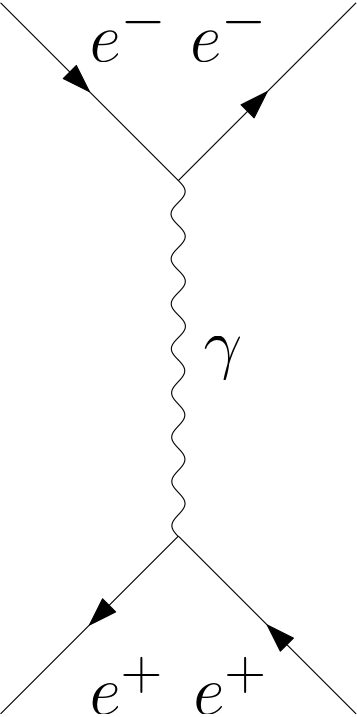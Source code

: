 <?xml version="1.0"?>
<!DOCTYPE ipe SYSTEM "ipe.dtd">
<ipe version="70107" creator="Ipe 7.2.2">
<info created="D:20160508124634" modified="D:20160527184852"/>
<ipestyle name="basic">
<symbol name="arrow/arc(spx)">
<path stroke="sym-stroke" fill="sym-stroke" pen="sym-pen">
0 0 m
-1 0.333 l
-1 -0.333 l
h
</path>
</symbol>
<symbol name="arrow/farc(spx)">
<path stroke="sym-stroke" fill="white" pen="sym-pen">
0 0 m
-1 0.333 l
-1 -0.333 l
h
</path>
</symbol>
<symbol name="arrow/ptarc(spx)">
<path stroke="sym-stroke" fill="sym-stroke" pen="sym-pen">
0 0 m
-1 0.333 l
-0.8 0 l
-1 -0.333 l
h
</path>
</symbol>
<symbol name="arrow/fptarc(spx)">
<path stroke="sym-stroke" fill="white" pen="sym-pen">
0 0 m
-1 0.333 l
-0.8 0 l
-1 -0.333 l
h
</path>
</symbol>
<symbol name="mark/circle(sx)" transformations="translations">
<path fill="sym-stroke">
0.6 0 0 0.6 0 0 e
0.4 0 0 0.4 0 0 e
</path>
</symbol>
<symbol name="mark/disk(sx)" transformations="translations">
<path fill="sym-stroke">
0.6 0 0 0.6 0 0 e
</path>
</symbol>
<symbol name="mark/fdisk(sfx)" transformations="translations">
<group>
<path fill="sym-fill">
0.5 0 0 0.5 0 0 e
</path>
<path fill="sym-stroke" fillrule="eofill">
0.6 0 0 0.6 0 0 e
0.4 0 0 0.4 0 0 e
</path>
</group>
</symbol>
<symbol name="mark/box(sx)" transformations="translations">
<path fill="sym-stroke" fillrule="eofill">
-0.6 -0.6 m
0.6 -0.6 l
0.6 0.6 l
-0.6 0.6 l
h
-0.4 -0.4 m
0.4 -0.4 l
0.4 0.4 l
-0.4 0.4 l
h
</path>
</symbol>
<symbol name="mark/square(sx)" transformations="translations">
<path fill="sym-stroke">
-0.6 -0.6 m
0.6 -0.6 l
0.6 0.6 l
-0.6 0.6 l
h
</path>
</symbol>
<symbol name="mark/fsquare(sfx)" transformations="translations">
<group>
<path fill="sym-fill">
-0.5 -0.5 m
0.5 -0.5 l
0.5 0.5 l
-0.5 0.5 l
h
</path>
<path fill="sym-stroke" fillrule="eofill">
-0.6 -0.6 m
0.6 -0.6 l
0.6 0.6 l
-0.6 0.6 l
h
-0.4 -0.4 m
0.4 -0.4 l
0.4 0.4 l
-0.4 0.4 l
h
</path>
</group>
</symbol>
<symbol name="mark/cross(sx)" transformations="translations">
<group>
<path fill="sym-stroke">
-0.43 -0.57 m
0.57 0.43 l
0.43 0.57 l
-0.57 -0.43 l
h
</path>
<path fill="sym-stroke">
-0.43 0.57 m
0.57 -0.43 l
0.43 -0.57 l
-0.57 0.43 l
h
</path>
</group>
</symbol>
<symbol name="arrow/fnormal(spx)">
<path stroke="sym-stroke" fill="white" pen="sym-pen">
0 0 m
-1 0.333 l
-1 -0.333 l
h
</path>
</symbol>
<symbol name="arrow/pointed(spx)">
<path stroke="sym-stroke" fill="sym-stroke" pen="sym-pen">
0 0 m
-1 0.333 l
-0.8 0 l
-1 -0.333 l
h
</path>
</symbol>
<symbol name="arrow/fpointed(spx)">
<path stroke="sym-stroke" fill="white" pen="sym-pen">
0 0 m
-1 0.333 l
-0.8 0 l
-1 -0.333 l
h
</path>
</symbol>
<symbol name="arrow/linear(spx)">
<path stroke="sym-stroke" pen="sym-pen">
-1 0.333 m
0 0 l
-1 -0.333 l
</path>
</symbol>
<symbol name="arrow/fdouble(spx)">
<path stroke="sym-stroke" fill="white" pen="sym-pen">
0 0 m
-1 0.333 l
-1 -0.333 l
h
-1 0 m
-2 0.333 l
-2 -0.333 l
h
</path>
</symbol>
<symbol name="arrow/double(spx)">
<path stroke="sym-stroke" fill="sym-stroke" pen="sym-pen">
0 0 m
-1 0.333 l
-1 -0.333 l
h
-1 0 m
-2 0.333 l
-2 -0.333 l
h
</path>
</symbol>
<pen name="heavier" value="0.8"/>
<pen name="fat" value="1.2"/>
<pen name="ultrafat" value="2"/>
<symbolsize name="large" value="5"/>
<symbolsize name="small" value="2"/>
<symbolsize name="tiny" value="1.1"/>
<arrowsize name="large" value="10"/>
<arrowsize name="small" value="5"/>
<arrowsize name="tiny" value="3"/>
<color name="red" value="1 0 0"/>
<color name="green" value="0 1 0"/>
<color name="blue" value="0 0 1"/>
<color name="yellow" value="1 1 0"/>
<color name="orange" value="1 0.647 0"/>
<color name="gold" value="1 0.843 0"/>
<color name="purple" value="0.627 0.125 0.941"/>
<color name="gray" value="0.745"/>
<color name="brown" value="0.647 0.165 0.165"/>
<color name="navy" value="0 0 0.502"/>
<color name="pink" value="1 0.753 0.796"/>
<color name="seagreen" value="0.18 0.545 0.341"/>
<color name="turquoise" value="0.251 0.878 0.816"/>
<color name="violet" value="0.933 0.51 0.933"/>
<color name="darkblue" value="0 0 0.545"/>
<color name="darkcyan" value="0 0.545 0.545"/>
<color name="darkgray" value="0.663"/>
<color name="darkgreen" value="0 0.392 0"/>
<color name="darkmagenta" value="0.545 0 0.545"/>
<color name="darkorange" value="1 0.549 0"/>
<color name="darkred" value="0.545 0 0"/>
<color name="lightblue" value="0.678 0.847 0.902"/>
<color name="lightcyan" value="0.878 1 1"/>
<color name="lightgray" value="0.827"/>
<color name="lightgreen" value="0.565 0.933 0.565"/>
<color name="lightyellow" value="1 1 0.878"/>
<dashstyle name="dashed" value="[4] 0"/>
<dashstyle name="dotted" value="[1 3] 0"/>
<dashstyle name="dash dotted" value="[4 2 1 2] 0"/>
<dashstyle name="dash dot dotted" value="[4 2 1 2 1 2] 0"/>
<textsize name="large" value="\large"/>
<textsize name="Large" value="\Large"/>
<textsize name="LARGE" value="\LARGE"/>
<textsize name="huge" value="\huge"/>
<textsize name="Huge" value="\Huge"/>
<textsize name="small" value="\small"/>
<textsize name="footnote" value="\footnotesize"/>
<textsize name="tiny" value="\tiny"/>
<textstyle name="center" begin="\begin{center}" end="\end{center}"/>
<textstyle name="itemize" begin="\begin{itemize}" end="\end{itemize}"/>
<textstyle name="item" begin="\begin{itemize}\item{}" end="\end{itemize}"/>
<gridsize name="4 pts" value="4"/>
<gridsize name="8 pts (~3 mm)" value="8"/>
<gridsize name="16 pts (~6 mm)" value="16"/>
<gridsize name="32 pts (~12 mm)" value="32"/>
<gridsize name="10 pts (~3.5 mm)" value="10"/>
<gridsize name="20 pts (~7 mm)" value="20"/>
<gridsize name="14 pts (~5 mm)" value="14"/>
<gridsize name="28 pts (~10 mm)" value="28"/>
<gridsize name="56 pts (~20 mm)" value="56"/>
<anglesize name="90 deg" value="90"/>
<anglesize name="60 deg" value="60"/>
<anglesize name="45 deg" value="45"/>
<anglesize name="30 deg" value="30"/>
<anglesize name="22.5 deg" value="22.5"/>
<opacity name="10%" value="0.1"/>
<opacity name="30%" value="0.3"/>
<opacity name="50%" value="0.5"/>
<opacity name="75%" value="0.75"/>
<tiling name="falling" angle="-60" step="4" width="1"/>
<tiling name="rising" angle="30" step="4" width="1"/>
</ipestyle>
<page>
<layer name="storage"/>
<layer name="ee_s"/>
<layer name="mm"/>
<layer name="tt"/>
<layer name="qq"/>
<layer name="nn"/>
<layer name="ee_t"/>
<layer name="ll"/>
<layer name="higher_order"/>
<layer name="alpha"/>
<layer name="beta"/>
<view layers="beta" active="beta"/>
<path layer="storage" matrix="8.92214 0 0 8.92214 352 805.533" stroke="black">
0 0 m
0.084622 0.085855
0.169244 0.169571
0.253866 0.251148 c
0.338488 0.332725
0.42311 0.412163
0.507732 0.486197 c
0.592354 0.560231
0.676976 0.62886
0.761598 0.690079 c
0.84622 0.751298
0.930842 0.805105
1.01546 0.849725 c
1.10009 0.894346
1.18471 0.929779
1.26933 0.954902 c
1.35395 0.980026
1.43857 0.99484
1.5232 0.998867 c
1.60782 1.00289
1.69244 0.996133
1.77706 0.978802 c
1.86168 0.961472
1.94631 0.933571
2.03093 0.895994 c
2.11555 0.858417
2.20017 0.811164
2.28479 0.75575 c
2.36942 0.700335
2.45404 0.636759
2.53866 0.56706 c
2.62328 0.49736
2.7079 0.421537
2.79253 0.34202 c
2.87715 0.262503
2.96177 0.179293
3.04639 0.095056 c
3.13101 0.0108192
3.21564 -0.0744443
3.30026 -0.158001 c
3.38488 -0.241559
3.4695 -0.323409
3.55413 -0.400931 c
3.63875 -0.478452
3.72337 -0.551643
3.80799 -0.618159 c
3.89261 -0.684675
3.97724 -0.744515
4.06186 -0.795762 c
4.14648 -0.847009
4.2311 -0.889662
4.31572 -0.922354 c
4.40035 -0.955047
4.48497 -0.977779
4.56959 -0.989821 c
4.65421 -1.00186
4.73883 -1.00322
4.82346 -0.993838 c
4.90808 -0.984459
4.9927 -0.964348
5.07732 -0.934148 c
5.16194 -0.903948
5.24657 -0.86366
5.33119 -0.814576 c
5.41581 -0.765492
5.50043 -0.70761
5.58505 -0.642788 c
5.66968 -0.577965
5.7543 -0.506201
5.83892 -0.429795 c
5.92354 -0.353389
6.00816 -0.272342
6.09279 -0.189251 c
6.17741 -0.10616
6.26203 -0.0210258
6.34665 0.0634239 c
6.43127 0.147874
6.5159 0.231638
6.60052 0.312033 c
6.68514 0.392429
6.76976 0.469454
6.85438 0.540641 c
6.93901 0.611828
7.02363 0.677176
7.10825 0.734592 c
7.19287 0.792007
7.27749 0.84149
7.36212 0.881453 c
7.44674 0.921417
7.53136 0.951862
7.61598 0.971812 c
7.7006 0.991762
7.78523 1.00122
7.86985 0.999874 c
7.95447 0.998532
8.03909 0.986391
8.12371 0.963842 c
8.20834 0.941293
8.29296 0.908335
8.37758 0.866025 c
8.4622 0.823715
8.54682 0.772053
8.63145 0.712694 c
8.71607 0.653335
8.80069 0.58628
8.88531 0.513677 c
8.96993 0.441075
9.05456 0.362925
9.13918 0.281733 c
9.2238 0.20054
9.30842 0.116305
9.39304 0.0317279 c
9.47767 -0.0528495
9.56229 -0.13777
9.64691 -0.220311 c
9.73153 -0.302851
9.81615 -0.383013
9.90078 -0.458227 c
9.9854 -0.53344
10.07 -0.603705
10.1546 -0.666769 c
10.2393 -0.729833
10.3239 -0.785697
10.4085 -0.83257 c
10.4931 -0.879443
10.5778 -0.917324
10.6624 -0.945001 c
10.747 -0.972677
10.8316 -0.990149
10.9162 -0.996855 c
11.0009 -1.00356
11.0855 -0.999502
11.1701 -0.984808 c
11.2547 -0.970114
11.3394 -0.944784
11.424 -0.909632 c
11.5086 -0.87448
11.5932 -0.829504
11.6778 -0.776146 c
11.7625 -0.722789
11.8471 -0.66105
11.9317 -0.592908 c
12.0163 -0.524766
12.1009 -0.450221
12.1856 -0.371662 c
12.2702 -0.293104
12.3548 -0.210532
12.4394 -0.126592 c
12.5241 -0.0426532
12.6087 0.0426532
12.6933 0.126592 c
12.7779 0.210532
12.8625 0.293104
12.9472 0.371662 c
13.0318 0.450221
13.1164 0.524766
13.201 0.592908 c
13.2857 0.66105
13.3703 0.722789
13.4549 0.776146 c
13.5395 0.829504
13.6241 0.87448
13.7088 0.909632 c
13.7934 0.944784
13.878 0.970114
13.9626 0.984808 c
14.0473 0.999502
14.1319 1.00356
14.2165 0.996855 c
14.3011 0.990149
14.3857 0.972677
14.4704 0.945001 c
14.555 0.917324
14.6396 0.879443
14.7242 0.83257 c
14.8089 0.785697
14.8935 0.729833
14.9781 0.666769 c
15.0627 0.603705
15.1473 0.53344
15.232 0.458227 c
15.3166 0.383013
15.4012 0.302851
15.4858 0.220311 c
15.5705 0.13777
15.6551 0.0528495
15.7397 -0.0317279 c
15.8243 -0.116305
15.9089 -0.20054
15.9936 -0.281733 c
16.0782 -0.362925
16.1628 -0.441075
16.2474 -0.513677 c
16.3321 -0.58628
16.4167 -0.653335
16.5013 -0.712694 c
16.5859 -0.772053
16.6705 -0.823715
16.7552 -0.866025 c
16.8398 -0.908335
16.9244 -0.941293
17.009 -0.963842 c
17.0936 -0.986391
17.1783 -0.998532
17.2629 -0.999874 c
17.3475 -1.00122
17.4321 -0.991762
17.5168 -0.971812 c
17.6014 -0.951862
17.686 -0.921417
17.7706 -0.881453 c
17.8552 -0.84149
17.9399 -0.792007
18.0245 -0.734592 c
18.1091 -0.677176
18.1937 -0.611828
18.2784 -0.540641 c
18.363 -0.469454
18.4476 -0.392429
18.5322 -0.312033 c
18.6168 -0.231638
18.7015 -0.147874
18.7861 -0.0634239 c
18.8707 0.0210258
18.9553 0.10616
19.04 0.189251 c
19.1246 0.272342
19.2092 0.353389
19.2938 0.429795 c
19.3784 0.506201
19.4631 0.577965
19.5477 0.642788 c
19.6323 0.70761
19.7169 0.765492
19.8016 0.814576 c
19.8862 0.86366
19.9708 0.903948
20.0554 0.934148 c
20.14 0.964348
20.2247 0.984459
20.3093 0.993838 c
20.3939 1.00322
20.4785 1.00186
20.5632 0.989821 c
20.6478 0.977779
20.7324 0.955047
20.817 0.922354 c
20.9016 0.889662
20.9863 0.847009
21.0709 0.795762 c
21.1555 0.744515
21.2401 0.684675
21.3248 0.618159 c
21.4094 0.551643
21.494 0.478452
21.5786 0.400931 c
21.6632 0.323409
21.7479 0.241559
21.8325 0.158001 c
21.9171 0.0744443
22.0017 -0.0108192
22.0863 -0.095056 c
22.171 -0.179293
22.2556 -0.262503
22.3402 -0.34202 c
22.4248 -0.421537
22.5095 -0.49736
22.5941 -0.56706 c
22.6787 -0.636759
22.7633 -0.700335
22.8479 -0.75575 c
22.9326 -0.811164
23.0172 -0.858417
23.1018 -0.895994 c
23.1864 -0.933571
23.2711 -0.961472
23.3557 -0.978802 c
23.4403 -0.996133
23.5249 -1.00289
23.6095 -0.998867 c
23.6942 -0.99484
23.7788 -0.980026
23.8634 -0.954902 c
23.948 -0.929779
24.0327 -0.894346
24.1173 -0.849725 c
24.2019 -0.805105
24.2865 -0.751298
24.3711 -0.690079 c
24.4558 -0.62886
24.5404 -0.560231
24.625 -0.486197 c
24.7096 -0.412163
24.7943 -0.332725
24.8789 -0.251148 c
24.9635 -0.169571
25.0481 -0.085855
25.1327 0 c
</path>
<path layer="ee_s" matrix="1 0 0 1 0 -32" stroke="black">
64 800 m
96 768 l
</path>
<path matrix="1 0 0 1 0 -32" stroke="black" rarrow="normal/large">
96 768 m
128 736 l
</path>
<path matrix="1 0 0 1 0 -32" stroke="black">
96 704 m
128 736 l
</path>
<path matrix="1 0 0 1 0 -32" stroke="black" arrow="normal/large">
64 672 m
96 704 l
</path>
<text matrix="1 0 0 1 -32 -48" transformations="translations" pos="96 784" stroke="black" type="label" width="26.621" height="20.637" depth="0" valign="top" size="Huge">$e^+$</text>
<text matrix="1 0 0 1 0 -48" transformations="translations" pos="64 720" stroke="black" type="label" width="27.818" height="21.048" depth="0" valign="baseline" size="Huge">$e^-$</text>
<path matrix="1 0 0 1 0 -32" stroke="black" dash="dashed">
128 736 m
256 736 l
</path>
<path layer="mm" matrix="1 0 0 1 0 -32" stroke="black">
64 800 m
96 768 l
</path>
<path matrix="1 0 0 1 0 -32" stroke="black" rarrow="normal/large">
96 768 m
128 736 l
</path>
<path matrix="1 0 0 1 0 -32" stroke="black">
96 704 m
128 736 l
</path>
<path matrix="1 0 0 1 0 -32" stroke="black" arrow="normal/large">
64 672 m
96 704 l
</path>
<text matrix="1 0 0 1 -32 -48" transformations="translations" pos="96 784" stroke="black" type="label" width="26.621" height="20.637" depth="0" valign="top" size="Huge">$e^+$</text>
<text matrix="1 0 0 1 0 -48" transformations="translations" pos="64 720" stroke="black" type="label" width="27.818" height="21.048" depth="0" valign="baseline" size="Huge">$e^-$</text>
<path matrix="1 0 0 1 0 -32" stroke="black" dash="dashed">
128 736 m
256 736 l
</path>
<path layer="tt" stroke="black">
64 800 m
96 768 l
</path>
<path stroke="black" rarrow="normal/large">
96 768 m
128 736 l
</path>
<path stroke="black">
96 704 m
128 736 l
</path>
<path stroke="black" arrow="normal/large">
64 672 m
96 704 l
</path>
<text matrix="1 0 0 1 -32 -16" transformations="translations" pos="96 784" stroke="black" type="label" width="26.621" height="20.637" depth="0" valign="top" size="Huge">$e^+$</text>
<text matrix="1 0 0 1 0 -16" transformations="translations" pos="64 720" stroke="black" type="label" width="27.818" height="21.048" depth="0" valign="baseline" size="Huge">$e^-$</text>
<path stroke="black" dash="dashed">
128 736 m
256 736 l
</path>
<path layer="qq" stroke="black">
64 800 m
96 768 l
</path>
<path stroke="black" rarrow="normal/large">
96 768 m
128 736 l
</path>
<path stroke="black">
96 704 m
128 736 l
</path>
<path stroke="black" arrow="normal/large">
64 672 m
96 704 l
</path>
<text matrix="1 0 0 1 -32 -16" transformations="translations" pos="96 784" stroke="black" type="label" width="26.621" height="20.637" depth="0" valign="top" size="Huge">$e^+$</text>
<text matrix="1 0 0 1 0 -16" transformations="translations" pos="64 720" stroke="black" type="label" width="27.818" height="21.048" depth="0" valign="baseline" size="Huge">$e^-$</text>
<path stroke="black" dash="dashed">
128 736 m
256 736 l
</path>
<path layer="ee_s" matrix="1 0 0 1 0 -32" stroke="black">
256 736 m
288 768 l
</path>
<path matrix="1 0 0 1 0 -32" stroke="black" rarrow="normal/large">
288 768 m
320 800 l
</path>
<path matrix="1 0 0 1 0 -32" stroke="black" arrow="normal/large">
256 736 m
288 704 l
</path>
<path matrix="1 0 0 1 0 -32" stroke="black">
288 704 m
320 672 l
</path>
<text layer="ee_t" matrix="1 0 0 1 320 -208" transformations="translations" pos="96 784" stroke="black" type="label" width="26.621" height="20.637" depth="0" valign="bottom" size="Huge">$e^+$</text>
<text matrix="1 0 0 1 352 112" transformations="translations" pos="64 720" stroke="black" type="label" width="27.818" height="21.048" depth="0" valign="top" size="Huge">$e^-$</text>
<text layer="ee_s" matrix="1 0 0 1 16 -32" transformations="translations" pos="176 752" stroke="black" type="label" width="28.367" height="22.314" depth="0" halign="center" valign="center" size="Huge">$Z^0$</text>
<text layer="mm" matrix="1 0 0 1 16 -32" transformations="translations" pos="176 752" stroke="black" type="label" width="28.367" height="22.314" depth="0" halign="center" valign="center" size="Huge">$Z^0$</text>
<text layer="tt" matrix="1 0 0 1 16 0" transformations="translations" pos="176 752" stroke="black" type="label" width="28.367" height="22.314" depth="0" halign="center" valign="center" size="Huge">$Z^0$</text>
<text layer="qq" matrix="1 0 0 1 16 0" transformations="translations" pos="176 752" stroke="black" type="label" width="28.367" height="22.314" depth="0" halign="center" valign="center" size="Huge">$Z^0$</text>
<path layer="mm" matrix="1 0 0 1 0 -32" stroke="black">
256 736 m
288 768 l
</path>
<path matrix="1 0 0 1 0 -32" stroke="black" rarrow="normal/large">
288 768 m
320 800 l
</path>
<path matrix="1 0 0 1 0 -32" stroke="black" arrow="normal/large">
256 736 m
288 704 l
</path>
<path matrix="1 0 0 1 0 -32" stroke="black">
288 704 m
320 672 l
</path>
<text matrix="1 0 0 1 224 -48" transformations="translations" pos="96 784" stroke="black" type="label" width="29.974" height="20.637" depth="4.82" halign="right" valign="top" size="Huge">$\mu^+$</text>
<text matrix="1 0 0 1 256 -48" transformations="translations" pos="64 720" stroke="black" type="label" width="31.171" height="21.048" depth="4.82" halign="right" valign="baseline" size="Huge">$\mu^-$</text>
<path layer="tt" stroke="black">
256 736 m
288 768 l
</path>
<path stroke="black" rarrow="normal/large">
288 768 m
320 800 l
</path>
<path stroke="black" arrow="normal/large">
256 736 m
288 704 l
</path>
<path stroke="black">
288 704 m
320 672 l
</path>
<text matrix="1 0 0 1 224 -16" transformations="translations" pos="96 784" stroke="black" type="label" width="28.68" height="20.637" depth="0" halign="right" valign="top" size="Huge">$\tau^+$</text>
<text matrix="1 0 0 1 256 -16" transformations="translations" pos="64 720" stroke="black" type="label" width="29.878" height="21.048" depth="0" halign="right" valign="baseline" size="Huge">$\tau^-$</text>
<path layer="qq" stroke="black">
256 736 m
288 768 l
</path>
<path stroke="black" rarrow="normal/large">
288 768 m
320 800 l
</path>
<path stroke="black" arrow="normal/large">
256 736 m
288 704 l
</path>
<path stroke="black">
288 704 m
320 672 l
</path>
<text matrix="1 0 0 1 224 -16" transformations="translations" pos="96 784" stroke="black" type="label" width="12.015" height="13.871" depth="4.82" halign="right" valign="top" size="Huge">$\mathrm{\bar{q}}$</text>
<text matrix="1 0 0 1 256 -16" transformations="translations" pos="64 720" stroke="black" type="label" width="12.015" height="10.672" depth="4.82" halign="right" valign="baseline" size="Huge">$\mathrm{q}$</text>
<path layer="nn" stroke="black">
64 800 m
96 768 l
</path>
<path stroke="black" rarrow="normal/large">
96 768 m
128 736 l
</path>
<path stroke="black">
96 704 m
128 736 l
</path>
<path stroke="black" arrow="normal/large">
64 672 m
96 704 l
</path>
<text matrix="1 0 0 1 -32 -16" transformations="translations" pos="96 784" stroke="black" type="label" width="26.621" height="20.637" depth="0" valign="top" size="Huge">$e^+$</text>
<text matrix="1 0 0 1 0 -16" transformations="translations" pos="64 720" stroke="black" type="label" width="27.818" height="21.048" depth="0" valign="baseline" size="Huge">$e^-$</text>
<path stroke="black" dash="dashed">
128 736 m
256 736 l
</path>
<text matrix="1 0 0 1 16 0" transformations="translations" pos="176 752" stroke="black" type="label" width="28.367" height="22.314" depth="0" halign="center" valign="center" size="Huge">$Z^0$</text>
<path stroke="black">
256 736 m
288 768 l
</path>
<path stroke="black" rarrow="normal/large">
288 768 m
320 800 l
</path>
<path stroke="black" arrow="normal/large">
256 736 m
288 704 l
</path>
<path stroke="black">
288 704 m
320 672 l
</path>
<text matrix="1 0 0 1 224 -16" transformations="translations" pos="96 784" stroke="black" type="label" width="13.555" height="13.871" depth="0" halign="right" valign="top" size="Huge">$\bar{\nu}$</text>
<text matrix="1 0 0 1 256 -16" transformations="translations" pos="64 720" stroke="black" type="label" width="13.555" height="10.672" depth="0" halign="right" valign="baseline" size="Huge">$\nu$</text>
<path layer="ee_t" matrix="0 -1 1 0 -288 896" stroke="black">
64 800 m
96 768 l
</path>
<path matrix="0 -1 1 0 -288 896" stroke="black" rarrow="normal/large">
96 768 m
128 736 l
</path>
<path matrix="0 -1 1 0 -288 896" stroke="black">
96 704 m
128 736 l
</path>
<path matrix="0 -1 1 0 -288 896" stroke="black" arrow="normal/large">
64 672 m
96 704 l
</path>
<text layer="ee_s" matrix="1 0 0 1 224 -48" transformations="translations" pos="96 784" stroke="black" type="label" width="26.621" height="20.637" depth="0" halign="right" valign="top" size="Huge">$e^+$</text>
<text matrix="1 0 0 1 256 -48" transformations="translations" pos="64 720" stroke="black" type="label" width="27.818" height="21.048" depth="0" halign="right" valign="baseline" size="Huge">$e^-$</text>
<path layer="ee_t" matrix="0 -1 1 0 -288 896" stroke="black" dash="dashed">
128 736 m
256 736 l
</path>
<path matrix="0 -1 1 0 -288 896" stroke="black">
256 736 m
288 768 l
</path>
<path matrix="0 -1 1 0 -288 896" stroke="black" rarrow="normal/large">
288 768 m
320 800 l
</path>
<path matrix="0 -1 1 0 -288 896" stroke="black" arrow="normal/large">
256 736 m
288 704 l
</path>
<path matrix="0 -1 1 0 -288 896" stroke="black">
288 704 m
320 672 l
</path>
<text matrix="1 0 0 1 384 -208" transformations="translations" pos="96 784" stroke="black" type="label" width="26.621" height="20.637" depth="0" halign="right" valign="bottom" size="Huge">$e^+$</text>
<text matrix="1 0 0 1 416 112" transformations="translations" pos="64 720" stroke="black" type="label" width="27.818" height="21.048" depth="0" halign="right" valign="top" size="Huge">$e^-$</text>
<text matrix="1 0 0 1 288 -48" transformations="translations" pos="176 752" stroke="black" type="label" width="28.367" height="22.314" depth="0" halign="center" valign="center" size="Huge">$Z^0$</text>
<path layer="ee_s" stroke="white">
64 832 m
320 832 l
</path>
<path matrix="1 0 0 1 0 -64" stroke="white">
64 640 m
320 640 l
</path>
<path stroke="white">
64 832 m
320 832 l
</path>
<path stroke="white">
64 576 m
320 576 l
</path>
<path layer="ee_t" stroke="white">
320 832 m
320 576 l
</path>
<path stroke="white">
576 832 m
576 576 l
</path>
<path layer="ll" matrix="1 0 0 1 0 -32" stroke="black">
64 800 m
96 768 l
</path>
<path matrix="1 0 0 1 0 -32" stroke="black" rarrow="normal/large">
96 768 m
128 736 l
</path>
<path matrix="1 0 0 1 0 -32" stroke="black">
96 704 m
128 736 l
</path>
<path matrix="1 0 0 1 0 -32" stroke="black" arrow="normal/large">
64 672 m
96 704 l
</path>
<text matrix="1 0 0 1 -32 -48" transformations="translations" pos="96 784" stroke="black" type="label" width="26.621" height="20.637" depth="0" valign="top" size="Huge">$e^+$</text>
<text matrix="1 0 0 1 0 -48" transformations="translations" pos="64 720" stroke="black" type="label" width="27.818" height="21.048" depth="0" valign="baseline" size="Huge">$e^-$</text>
<path matrix="1 0 0 1 0 -32" stroke="black" dash="dashed">
128 736 m
256 736 l
</path>
<path matrix="1 0 0 1 0 -32" stroke="black">
256 736 m
288 768 l
</path>
<path matrix="1 0 0 1 0 -32" stroke="black" rarrow="normal/large">
288 768 m
320 800 l
</path>
<path matrix="1 0 0 1 0 -32" stroke="black" arrow="normal/large">
256 736 m
288 704 l
</path>
<path matrix="1 0 0 1 0 -32" stroke="black">
288 704 m
320 672 l
</path>
<text matrix="1 0 0 1 16 -32" transformations="translations" pos="176 752" stroke="black" type="label" width="28.367" height="22.314" depth="0" halign="center" valign="center" size="Huge">$Z^0$</text>
<text matrix="1 0 0 1 224 -48" transformations="translations" pos="96 784" stroke="black" type="label" width="10.184" height="20.412" depth="0" halign="right" valign="top" size="Huge">$\bar{\ell}$</text>
<text matrix="1 0 0 1 256 -48" transformations="translations" pos="64 720" stroke="black" type="label" width="10.184" height="17.213" depth="0" halign="right" valign="baseline" size="Huge">$\ell$</text>
<path layer="higher_order" matrix="1 0 0 1 0 -32" stroke="black">
64 800 m
96 768 l
</path>
<path matrix="1 0 0 1 0 -32" stroke="black" rarrow="normal/large">
96 768 m
128 736 l
</path>
<path matrix="1 0 0 1 0 -32" stroke="black">
96 704 m
128 736 l
</path>
<path matrix="1 0 0 1 0 -32" stroke="black" arrow="normal/large">
64 672 m
96 704 l
</path>
<text matrix="1 0 0 1 -32 -48" transformations="translations" pos="96 784" stroke="black" type="label" width="26.621" height="20.637" depth="0" valign="top" size="Huge">$e^+$</text>
<text matrix="1 0 0 1 0 -48" transformations="translations" pos="64 720" stroke="black" type="label" width="27.818" height="21.048" depth="0" valign="baseline" size="Huge">$e^-$</text>
<path matrix="1 0 0 1 0 -32" stroke="black" dash="dashed">
128 736 m
256 736 l
</path>
<path matrix="1 0 0 1 0 -32" stroke="black">
256 736 m
288 768 l
</path>
<path matrix="1 0 0 1 0 -32" stroke="black" rarrow="normal/large">
288 768 m
320 800 l
</path>
<path matrix="1 0 0 1 0 -32" stroke="black" arrow="normal/large">
256 736 m
288 704 l
</path>
<path matrix="1 0 0 1 0 -32" stroke="black">
288 704 m
320 672 l
</path>
<text matrix="1 0 0 1 16 -32" transformations="translations" pos="176 752" stroke="black" type="label" width="28.367" height="22.314" depth="0" halign="center" valign="center" size="Huge">$Z^0$</text>
<text matrix="1 0 0 1 224 -48" transformations="translations" pos="96 784" stroke="black" type="label" width="10.184" height="20.412" depth="0" halign="right" valign="top" size="Huge">$\bar{\ell}$</text>
<text matrix="1 0 0 1 256 -48" transformations="translations" pos="64 720" stroke="black" type="label" width="10.184" height="17.213" depth="0" halign="right" valign="baseline" size="Huge">$\ell$</text>
<path matrix="2.60268 -1.66092 1.66092 2.60268 101.351 677.667" stroke="black">
0 0 m
0.0420938 0.0422464
0.0841876 0.0842284
0.126281 0.125946 c
0.168375 0.167664
0.210469 0.209117
0.252563 0.249886 c
0.294657 0.290656
0.33675 0.330741
0.378844 0.369847 c
0.420938 0.408953
0.463032 0.44708
0.505126 0.483917 c
0.547219 0.520755
0.589313 0.556303
0.631407 0.590281 c
0.673501 0.624259
0.715595 0.656666
0.757688 0.687244 c
0.799782 0.717822
0.841876 0.746571
0.88397 0.773262 c
0.926064 0.799953
0.968157 0.824586
1.01025 0.846965 c
1.05235 0.869345
1.09444 0.889469
1.13653 0.90718 c
1.17863 0.924891
1.22072 0.940187
1.26281 0.952947 c
1.30491 0.965707
1.347 0.975931
1.3891 0.983538 c
1.43119 0.991144
1.47328 0.996133
1.51538 0.998465 c
1.55747 1.0008
1.59956 1.00047
1.64166 0.99749 c
1.68375 0.99451
1.72585 0.988875
1.76794 0.98063 c
1.81003 0.972385
1.85213 0.961531
1.89422 0.948153 c
1.93631 0.934774
1.97841 0.918873
2.0205 0.900575 c
2.0626 0.882277
2.10469 0.861582
2.14678 0.838655 c
2.18888 0.815728
2.23097 0.790569
2.27307 0.763378 c
2.31516 0.736188
2.35725 0.706966
2.39935 0.675945 c
2.44144 0.644924
2.48353 0.612104
2.52563 0.577746 c
2.56772 0.543388
2.60982 0.507493
2.65191 0.470346 c
2.694 0.433199
2.7361 0.394801
2.77819 0.355456 c
2.82028 0.316111
2.86238 0.27582
2.90447 0.234904 c
2.94657 0.193989
2.98866 0.152448
3.03075 0.110612 c
3.07285 0.0687766
3.11494 0.0266468
3.15704 -0.0154419 c
3.19913 -0.0575306
3.24122 -0.0995783
3.28332 -0.14125 c
3.32541 -0.182922
3.3675 -0.224217
3.4096 -0.264809 c
3.45169 -0.3054
3.49379 -0.345286
3.53588 -0.38415 c
3.57797 -0.423014
3.62007 -0.460855
3.66216 -0.497373 c
3.70425 -0.533891
3.74635 -0.569085
3.78844 -0.602675 c
3.83054 -0.636266
3.87263 -0.668252
3.91472 -0.69838 c
3.95682 -0.728507
3.99891 -0.756776
4.04101 -0.782961 c
4.0831 -0.809147
4.12519 -0.833248
4.16729 -0.855074 c
4.20938 -0.8769
4.25147 -0.89645
4.29357 -0.913569 c
4.33566 -0.930688
4.37776 -0.945375
4.41985 -0.957515 c
4.46194 -0.969654
4.50404 -0.979245
4.54613 -0.986211 c
4.58822 -0.993177
4.63032 -0.997519
4.67241 -0.999201 c
4.71451 -1.00088
4.7566 -0.999906
4.79869 -0.996278 c
4.84079 -0.99265
4.88288 -0.98637
4.92497 -0.977489 c
4.96707 -0.968607
5.00916 -0.957125
5.05126 -0.943132 c
5.09335 -0.929139
5.13544 -0.912636
5.17754 -0.893755 c
5.21963 -0.874873
5.26173 -0.853613
5.30382 -0.830144 c
5.34591 -0.806675
5.38801 -0.780996
5.4301 -0.753313 c
5.47219 -0.725629
5.51429 -0.695941
5.55638 -0.664484 c
5.59848 -0.633027
5.64057 -0.599802
5.68266 -0.565073 c
5.72476 -0.530344
5.76685 -0.494111
5.80894 -0.456663 c
5.85104 -0.419215
5.89313 -0.380551
5.93523 -0.34098 c
5.97732 -0.301409
6.01941 -0.26093
6.06151 -0.219867 c
6.1036 -0.178803
6.1457 -0.137154
6.18779 -0.0952517 c
6.22988 -0.0533494
6.27198 -0.0111935
6.31407 0.0308801 c
6.35616 0.0729538
6.39826 0.114945
6.44035 0.15652 c
6.48245 0.198095
6.52454 0.239254
6.56663 0.279668 c
6.60873 0.320082
6.65082 0.359751
6.69291 0.398361 c
6.73501 0.436971
6.7771 0.47452
6.8192 0.51071 c
6.86129 0.5469
6.90338 0.581731
6.94548 0.614926 c
6.98757 0.64812
7.02966 0.679678
7.07176 0.709349 c
7.11385 0.739019
7.15595 0.766801
7.19804 0.792474 c
7.24013 0.818147
7.28223 0.841711
7.32432 0.862979 c
7.36642 0.884246
7.40851 0.903217
7.4506 0.91974 c
7.4927 0.936263
7.53479 0.950338
7.57688 0.961854 c
7.61898 0.973369
7.66107 0.982324
7.70317 0.988649 c
7.74526 0.994973
7.78735 0.998666
7.82945 0.999699 c
7.87154 1.00073
7.91363 0.999104
7.95573 0.994828 c
7.99782 0.990553
8.03992 0.98363
8.08201 0.974114 c
8.1241 0.964598
8.1662 0.95249
8.20829 0.937886 c
8.25039 0.923282
8.29248 0.906182
8.33457 0.886722 c
8.37667 0.867262
8.41876 0.845442
8.46085 0.821436 c
8.50295 0.797429
8.54504 0.771237
8.58714 0.743067 c
8.62923 0.714898
8.67132 0.68475
8.71342 0.652865 c
8.75551 0.62098
8.7976 0.587358
8.8397 0.552266 c
8.88179 0.517173
8.92389 0.480611
8.96598 0.442871 c
9.00807 0.40513
9.05017 0.366211
9.09226 0.326423 c
9.13436 0.286635
9.17645 0.245978
9.21854 0.204776 c
9.26064 0.163575
9.30273 0.121828
9.34482 0.0798687 c
9.38692 0.0379094
9.42901 -0.00426242
9.47111 -0.046311 c
9.5132 -0.0883596
9.55529 -0.130285
9.59739 -0.171753 c
9.63948 -0.213221
9.68157 -0.254232
9.72367 -0.29446 c
9.76576 -0.334687
9.80786 -0.374131
9.84995 -0.412477 c
9.89204 -0.450823
9.93414 -0.488072
9.97623 -0.523926 c
10.0183 -0.559779
10.0604 -0.594239
10.1025 -0.62703 c
10.1446 -0.659821
10.1867 -0.690943
10.2288 -0.720148 c
10.2709 -0.749354
10.313 -0.776643
10.3551 -0.801798 c
10.3972 -0.826953
10.4393 -0.849974
10.4814 -0.870678 c
10.5235 -0.891382
10.5655 -0.909769
10.6076 -0.925692 c
10.6497 -0.941615
10.6918 -0.955074
10.7339 -0.965963 c
10.776 -0.976852
10.8181 -0.98517
10.8602 -0.990851 c
10.9023 -0.996532
10.9444 -0.999576
10.9865 -0.999959 c
11.0286 -1.00034
11.0707 -0.998063
11.1128 -0.993141 c
11.1549 -0.988219
11.197 -0.980655
11.239 -0.970507 c
11.2811 -0.960359
11.3232 -0.947629
11.3653 -0.932417 c
11.4074 -0.917205
11.4495 -0.899511
11.4916 -0.879477 c
11.5337 -0.859443
11.5758 -0.837068
11.6179 -0.812531 c
11.66 -0.787994
11.7021 -0.761294
11.7442 -0.732645 c
11.7863 -0.703995
11.8284 -0.673396
11.8705 -0.641091 c
11.9125 -0.608785
11.9546 -0.574773
11.9967 -0.539326 c
12.0388 -0.503879
12.0809 -0.466997
12.123 -0.428973 c
12.1651 -0.390949
12.2072 -0.351783
12.2493 -0.311788 c
12.2914 -0.271792
12.3335 -0.230967
12.3756 -0.189637 c
12.4177 -0.148307
12.4598 -0.106473
12.5019 -0.0644666 c
12.544 -0.0224604
12.586 0.0197174
12.6281 0.0617308 c
12.6702 0.103744
12.7123 0.145593
12.7544 0.186945 c
12.7965 0.228297
12.8386 0.269151
12.8807 0.309182 c
12.9228 0.349213
12.9649 0.388422
13.007 0.426495 c
13.0491 0.464569
13.0912 0.501507
13.1333 0.537016 c
13.1754 0.572525
13.2175 0.606605
13.2595 0.638984 c
13.3016 0.671364
13.3437 0.702042
13.3858 0.730776 c
13.4279 0.75951
13.47 0.786299
13.5121 0.81093 c
13.5542 0.835561
13.5963 0.858034
13.6384 0.878169 c
13.6805 0.898305
13.7226 0.916103
13.7647 0.931423 c
13.8068 0.946742
13.8489 0.959583
13.891 0.969843 c
13.933 0.980102
13.9751 0.987781
14.0172 0.992817 c
14.0593 0.997853
14.1014 1.00025
14.1435 0.99998 c
14.1856 0.999713
14.2277 0.996784
14.2698 0.991217 c
14.3119 0.985651
14.354 0.977446
14.3961 0.966669 c
14.4382 0.955891
14.4803 0.942542
14.5224 0.926725 c
14.5645 0.910909
14.6065 0.892626
14.6486 0.872023 c
14.6907 0.851419
14.7328 0.828495
14.7749 0.803433 c
14.817 0.77837
14.8591 0.75117
14.9012 0.722047 c
14.9433 0.692925
14.9854 0.661881
15.0275 0.629163 c
15.0696 0.596445
15.1117 0.562052
15.1538 0.526258 c
15.1959 0.490465
15.238 0.453271
15.2801 0.414973 c
15.3221 0.376675
15.3642 0.337272
15.4063 0.297079 c
15.4484 0.256885
15.4905 0.215901
15.5326 0.174453 c
15.5747 0.133005
15.6168 0.0910922
15.6589 0.0490491 c
15.701 0.00700603
15.7431 -0.0351676
15.7852 -0.0771359 c
15.8273 -0.119104
15.8694 -0.160867
15.9115 -0.202092 c
15.9536 -0.243318
15.9956 -0.284005
16.0377 -0.323831 c
16.0798 -0.363656
16.1219 -0.40262
16.164 -0.440411 c
16.2061 -0.478203
16.2482 -0.514822
16.2903 -0.549978 c
16.3324 -0.585134
16.3745 -0.618826
16.4166 -0.650786 c
16.4587 -0.682746
16.5008 -0.712975
16.5429 -0.74123 c
16.585 -0.769486
16.6271 -0.795768
16.6691 -0.819869 c
16.7112 -0.84397
16.7533 -0.865889
16.7954 -0.885451 c
16.8375 -0.905013
16.8796 -0.922219
16.9217 -0.936932 c
16.9638 -0.951644
17.0059 -0.963863
17.048 -0.973491 c
17.0901 -0.983119
17.1322 -0.990156
17.1743 -0.994546 c
17.2164 -0.998936
17.2585 -1.00068
17.3006 -0.999763 c
17.3426 -0.998845
17.3847 -0.995267
17.4268 -0.989057 c
17.4689 -0.982847
17.511 -0.974004
17.5531 -0.9626 c
17.5952 -0.951196
17.6373 -0.937229
17.6794 -0.920813 c
17.7215 -0.904396
17.7636 -0.885528
17.8057 -0.864361 c
17.8478 -0.843193
17.8899 -0.819725
17.932 -0.794143 c
17.9741 -0.768561
18.0161 -0.740866
18.0582 -0.711278 c
18.1003 -0.68169
18.1424 -0.650209
18.1845 -0.617085 c
18.2266 -0.583962
18.2687 -0.549196
18.3108 -0.513065 c
18.3529 -0.476934
18.395 -0.439437
18.4371 -0.400874 c
18.4792 -0.36231
18.5213 -0.32268
18.5634 -0.282298 c
18.6055 -0.241917
18.6476 -0.200784
18.6896 -0.159227 c
18.7317 -0.11767
18.7738 -0.0756899
18.8159 -0.0336199 c
18.858 0.00845001
18.9001 0.0506094
18.9422 0.0925226 c
18.9843 0.134436
19.0264 0.176103
19.0685 0.217192 c
19.1106 0.258281
19.1527 0.298791
19.1948 0.338402 c
19.2369 0.378012
19.279 0.416722
19.3211 0.454223 c
19.3631 0.491723
19.4052 0.528015
19.4473 0.562809 c
19.4894 0.597604
19.5315 0.6309
19.5736 0.662433 c
19.6157 0.693966
19.6578 0.723737
19.6999 0.751507 c
19.742 0.779277
19.7841 0.805048
19.8262 0.828613 c
19.8683 0.852178
19.9104 0.873537
19.9525 0.892522 c
19.9946 0.911506
20.0366 0.928115
20.0787 0.942217 c
20.1208 0.956319
20.1629 0.967913
20.205 0.976907 c
20.2471 0.985901
20.2892 0.992295
20.3313 0.996038 c
20.3734 0.999781
20.4155 1.00087
20.4576 0.999307 c
20.4997 0.99774
20.5418 0.993513
20.5839 0.986661 c
20.626 0.979808
20.6681 0.97033
20.7102 0.958301 c
20.7522 0.946273
20.7943 0.931694
20.8364 0.91468 c
20.8785 0.897667
20.9206 0.878219
20.9627 0.856492 c
21.0048 0.834765
21.0469 0.810759
21.089 0.784664 c
21.1311 0.758569
21.1732 0.730386
21.2153 0.700339 c
21.2574 0.670292
21.2995 0.638381
21.3416 0.604861 c
21.3837 0.57134
21.4257 0.53621
21.4678 0.499749 c
21.5099 0.463289
21.552 0.425499
21.5941 0.386679 c
21.6362 0.34786
21.6783 0.308011
21.7204 0.267451 c
21.7625 0.226891
21.8046 0.185618
21.8467 0.143963 c
21.8888 0.102308
21.9309 0.0602695
21.973 0.0181827 c
22.0151 -0.023904
22.0572 -0.0660392
22.0992 -0.107887 c
22.1413 -0.149735
22.1834 -0.191296
22.2255 -0.232239 c
22.2676 -0.273182
22.3097 -0.313507
22.3518 -0.352892 c
22.3939 -0.392278
22.436 -0.430724
22.4781 -0.467925 c
22.5202 -0.505127
22.5623 -0.541082
22.6044 -0.575506 c
22.6465 -0.609931
22.6886 -0.642823
22.7307 -0.673922 c
22.7727 -0.705021
22.8148 -0.734326
22.8569 -0.761605 c
22.899 -0.788883
22.9411 -0.814135
22.9832 -0.837159 c
23.0253 -0.860182
23.0674 -0.880978
23.1095 -0.89938 c
23.1516 -0.917782
23.1937 -0.93379
23.2358 -0.947278 c
23.2779 -0.960765
23.32 -0.971732
23.3621 -0.980089 c
23.4042 -0.988447
23.4462 -0.994197
23.4883 -0.997293 c
23.5304 -1.00039
23.5725 -1.00083
23.6146 -0.998613 c
23.6567 -0.996396
23.6988 -0.991522
23.7409 -0.984029 c
23.783 -0.976536
23.8251 -0.966425
23.8672 -0.953775 c
23.9093 -0.941124
23.9514 -0.925936
23.9935 -0.90833 c
24.0356 -0.890724
24.0777 -0.870701
24.1197 -0.84842 c
24.1618 -0.826138
24.2039 -0.801599
24.246 -0.774997 c
24.2881 -0.748396
24.3302 -0.719731
24.3723 -0.689233 c
24.4144 -0.658734
24.4565 -0.626401
24.4986 -0.592492 c
24.5407 -0.558582
24.5828 -0.523096
24.6249 -0.486314 c
24.667 -0.449533
24.7091 -0.411456
24.7512 -0.372392 c
24.7932 -0.333329
24.8353 -0.29328
24.8774 -0.25254 c
24.9195 -0.211799
24.9616 -0.170368
25.0037 -0.128665 c
25.0458 -0.086962
25.0879 -0.0449874
25.13 -0.00274123 c
</path>
<text layer="alpha" matrix="1 0 0 1 0 -208" transformations="translations" pos="96 784" stroke="black" type="label" width="26.621" height="20.637" depth="0" valign="bottom" size="Huge">$e^+$</text>
<text matrix="1 0 0 1 32 112" transformations="translations" pos="64 720" stroke="black" type="label" width="27.818" height="21.048" depth="0" valign="top" size="Huge">$e^-$</text>
<path matrix="0 -1 1 0 -608 896" stroke="black">
64 800 m
96 768 l
</path>
<path matrix="0 -1 1 0 -608 896" stroke="black" rarrow="normal/large">
96 768 m
128 736 l
</path>
<path matrix="0 -1 1 0 -608 896" stroke="black">
96 704 m
128 736 l
</path>
<path matrix="0 -1 1 0 -608 896" stroke="black" arrow="normal/large">
64 672 m
96 704 l
</path>
<path matrix="0 -1 1 0 -608 896" stroke="black" dash="dashed">
128 736 m
256 736 l
</path>
<path matrix="0 -1 1 0 -608 896" stroke="black">
256 736 m
288 768 l
</path>
<path matrix="0 -1 1 0 -608 896" stroke="black" rarrow="normal/large">
288 768 m
320 800 l
</path>
<path matrix="0 -1 1 0 -608 896" stroke="black" arrow="normal/large">
256 736 m
288 704 l
</path>
<path matrix="0 -1 1 0 -608 896" stroke="black">
288 704 m
320 672 l
</path>
<text matrix="1 0 0 1 64 -208" transformations="translations" pos="96 784" stroke="black" type="label" width="26.621" height="20.637" depth="0" halign="right" valign="bottom" size="Huge">$e^+$</text>
<text matrix="1 0 0 1 96 112" transformations="translations" pos="64 720" stroke="black" type="label" width="27.818" height="21.048" depth="0" halign="right" valign="top" size="Huge">$e^-$</text>
<text matrix="1 0 0 1 -32 -48" transformations="translations" pos="176 752" stroke="black" type="label" width="28.367" height="22.314" depth="0" halign="center" valign="center" size="Huge">$Z^0$</text>
<text layer="beta" matrix="1 0 0 1 0 -208" transformations="translations" pos="96 784" stroke="black" type="label" width="26.621" height="20.637" depth="0" valign="bottom" size="Huge">$e^+$</text>
<text matrix="1 0 0 1 32 112" transformations="translations" pos="64 720" stroke="black" type="label" width="27.818" height="21.048" depth="0" valign="top" size="Huge">$e^-$</text>
<path matrix="0 -1 1 0 -608 896" stroke="black">
64 800 m
96 768 l
</path>
<path matrix="0 -1 1 0 -608 896" stroke="black" rarrow="normal/large">
96 768 m
128 736 l
</path>
<path matrix="0 -1 1 0 -608 896" stroke="black">
96 704 m
128 736 l
</path>
<path matrix="0 -1 1 0 -608 896" stroke="black" arrow="normal/large">
64 672 m
96 704 l
</path>
<path matrix="0 -1 1 0 -608 896" stroke="black">
256 736 m
288 768 l
</path>
<path matrix="0 -1 1 0 -608 896" stroke="black" rarrow="normal/large">
288 768 m
320 800 l
</path>
<path matrix="0 -1 1 0 -608 896" stroke="black" arrow="normal/large">
256 736 m
288 704 l
</path>
<path matrix="0 -1 1 0 -608 896" stroke="black">
288 704 m
320 672 l
</path>
<text matrix="1 0 0 1 64 -208" transformations="translations" pos="96 784" stroke="black" type="label" width="26.621" height="20.637" depth="0" halign="right" valign="bottom" size="Huge">$e^+$</text>
<text matrix="1 0 0 1 96 112" transformations="translations" pos="64 720" stroke="black" type="label" width="27.818" height="21.048" depth="0" halign="right" valign="top" size="Huge">$e^-$</text>
<text matrix="1 0 0 1 -32 -48" transformations="translations" pos="176 752" stroke="black" type="label" width="13.937" height="10.672" depth="4.82" halign="center" valign="center" size="Huge">$\gamma$</text>
<path matrix="-0.00573536 2.57515 -2.53879 -0.00581749 128.035 703.39" stroke="black">
0 0 m
0.0420938 0.0422464
0.0841876 0.0842284
0.126281 0.125946 c
0.168375 0.167664
0.210469 0.209117
0.252563 0.249886 c
0.294657 0.290656
0.33675 0.330741
0.378844 0.369847 c
0.420938 0.408953
0.463032 0.44708
0.505126 0.483917 c
0.547219 0.520755
0.589313 0.556303
0.631407 0.590281 c
0.673501 0.624259
0.715595 0.656666
0.757688 0.687244 c
0.799782 0.717822
0.841876 0.746571
0.88397 0.773262 c
0.926064 0.799953
0.968157 0.824586
1.01025 0.846965 c
1.05235 0.869345
1.09444 0.889469
1.13653 0.90718 c
1.17863 0.924891
1.22072 0.940187
1.26281 0.952947 c
1.30491 0.965707
1.347 0.975931
1.3891 0.983538 c
1.43119 0.991144
1.47328 0.996133
1.51538 0.998465 c
1.55747 1.0008
1.59956 1.00047
1.64166 0.99749 c
1.68375 0.99451
1.72585 0.988875
1.76794 0.98063 c
1.81003 0.972385
1.85213 0.961531
1.89422 0.948153 c
1.93631 0.934774
1.97841 0.918873
2.0205 0.900575 c
2.0626 0.882277
2.10469 0.861582
2.14678 0.838655 c
2.18888 0.815728
2.23097 0.790569
2.27307 0.763378 c
2.31516 0.736188
2.35725 0.706966
2.39935 0.675945 c
2.44144 0.644924
2.48353 0.612104
2.52563 0.577746 c
2.56772 0.543388
2.60982 0.507493
2.65191 0.470346 c
2.694 0.433199
2.7361 0.394801
2.77819 0.355456 c
2.82028 0.316111
2.86238 0.27582
2.90447 0.234904 c
2.94657 0.193989
2.98866 0.152448
3.03075 0.110612 c
3.07285 0.0687766
3.11494 0.0266468
3.15704 -0.0154419 c
3.19913 -0.0575306
3.24122 -0.0995783
3.28332 -0.14125 c
3.32541 -0.182922
3.3675 -0.224217
3.4096 -0.264809 c
3.45169 -0.3054
3.49379 -0.345286
3.53588 -0.38415 c
3.57797 -0.423014
3.62007 -0.460855
3.66216 -0.497373 c
3.70425 -0.533891
3.74635 -0.569085
3.78844 -0.602675 c
3.83054 -0.636266
3.87263 -0.668252
3.91472 -0.69838 c
3.95682 -0.728507
3.99891 -0.756776
4.04101 -0.782961 c
4.0831 -0.809147
4.12519 -0.833248
4.16729 -0.855074 c
4.20938 -0.8769
4.25147 -0.89645
4.29357 -0.913569 c
4.33566 -0.930688
4.37776 -0.945375
4.41985 -0.957515 c
4.46194 -0.969654
4.50404 -0.979245
4.54613 -0.986211 c
4.58822 -0.993177
4.63032 -0.997519
4.67241 -0.999201 c
4.71451 -1.00088
4.7566 -0.999906
4.79869 -0.996278 c
4.84079 -0.99265
4.88288 -0.98637
4.92497 -0.977489 c
4.96707 -0.968607
5.00916 -0.957125
5.05126 -0.943132 c
5.09335 -0.929139
5.13544 -0.912636
5.17754 -0.893755 c
5.21963 -0.874873
5.26173 -0.853613
5.30382 -0.830144 c
5.34591 -0.806675
5.38801 -0.780996
5.4301 -0.753313 c
5.47219 -0.725629
5.51429 -0.695941
5.55638 -0.664484 c
5.59848 -0.633027
5.64057 -0.599802
5.68266 -0.565073 c
5.72476 -0.530344
5.76685 -0.494111
5.80894 -0.456663 c
5.85104 -0.419215
5.89313 -0.380551
5.93523 -0.34098 c
5.97732 -0.301409
6.01941 -0.26093
6.06151 -0.219867 c
6.1036 -0.178803
6.1457 -0.137154
6.18779 -0.0952517 c
6.22988 -0.0533494
6.27198 -0.0111935
6.31407 0.0308801 c
6.35616 0.0729538
6.39826 0.114945
6.44035 0.15652 c
6.48245 0.198095
6.52454 0.239254
6.56663 0.279668 c
6.60873 0.320082
6.65082 0.359751
6.69291 0.398361 c
6.73501 0.436971
6.7771 0.47452
6.8192 0.51071 c
6.86129 0.5469
6.90338 0.581731
6.94548 0.614926 c
6.98757 0.64812
7.02966 0.679678
7.07176 0.709349 c
7.11385 0.739019
7.15595 0.766801
7.19804 0.792474 c
7.24013 0.818147
7.28223 0.841711
7.32432 0.862979 c
7.36642 0.884246
7.40851 0.903217
7.4506 0.91974 c
7.4927 0.936263
7.53479 0.950338
7.57688 0.961854 c
7.61898 0.973369
7.66107 0.982324
7.70317 0.988649 c
7.74526 0.994973
7.78735 0.998666
7.82945 0.999699 c
7.87154 1.00073
7.91363 0.999104
7.95573 0.994828 c
7.99782 0.990553
8.03992 0.98363
8.08201 0.974114 c
8.1241 0.964598
8.1662 0.95249
8.20829 0.937886 c
8.25039 0.923282
8.29248 0.906182
8.33457 0.886722 c
8.37667 0.867262
8.41876 0.845442
8.46085 0.821436 c
8.50295 0.797429
8.54504 0.771237
8.58714 0.743067 c
8.62923 0.714898
8.67132 0.68475
8.71342 0.652865 c
8.75551 0.62098
8.7976 0.587358
8.8397 0.552266 c
8.88179 0.517173
8.92389 0.480611
8.96598 0.442871 c
9.00807 0.40513
9.05017 0.366211
9.09226 0.326423 c
9.13436 0.286635
9.17645 0.245978
9.21854 0.204776 c
9.26064 0.163575
9.30273 0.121828
9.34482 0.0798687 c
9.38692 0.0379094
9.42901 -0.00426242
9.47111 -0.046311 c
9.5132 -0.0883596
9.55529 -0.130285
9.59739 -0.171753 c
9.63948 -0.213221
9.68157 -0.254232
9.72367 -0.29446 c
9.76576 -0.334687
9.80786 -0.374131
9.84995 -0.412477 c
9.89204 -0.450823
9.93414 -0.488072
9.97623 -0.523926 c
10.0183 -0.559779
10.0604 -0.594239
10.1025 -0.62703 c
10.1446 -0.659821
10.1867 -0.690943
10.2288 -0.720148 c
10.2709 -0.749354
10.313 -0.776643
10.3551 -0.801798 c
10.3972 -0.826953
10.4393 -0.849974
10.4814 -0.870678 c
10.5235 -0.891382
10.5655 -0.909769
10.6076 -0.925692 c
10.6497 -0.941615
10.6918 -0.955074
10.7339 -0.965963 c
10.776 -0.976852
10.8181 -0.98517
10.8602 -0.990851 c
10.9023 -0.996532
10.9444 -0.999576
10.9865 -0.999959 c
11.0286 -1.00034
11.0707 -0.998063
11.1128 -0.993141 c
11.1549 -0.988219
11.197 -0.980655
11.239 -0.970507 c
11.2811 -0.960359
11.3232 -0.947629
11.3653 -0.932417 c
11.4074 -0.917205
11.4495 -0.899511
11.4916 -0.879477 c
11.5337 -0.859443
11.5758 -0.837068
11.6179 -0.812531 c
11.66 -0.787994
11.7021 -0.761294
11.7442 -0.732645 c
11.7863 -0.703995
11.8284 -0.673396
11.8705 -0.641091 c
11.9125 -0.608785
11.9546 -0.574773
11.9967 -0.539326 c
12.0388 -0.503879
12.0809 -0.466997
12.123 -0.428973 c
12.1651 -0.390949
12.2072 -0.351783
12.2493 -0.311788 c
12.2914 -0.271792
12.3335 -0.230967
12.3756 -0.189637 c
12.4177 -0.148307
12.4598 -0.106473
12.5019 -0.0644666 c
12.544 -0.0224604
12.586 0.0197174
12.6281 0.0617308 c
12.6702 0.103744
12.7123 0.145593
12.7544 0.186945 c
12.7965 0.228297
12.8386 0.269151
12.8807 0.309182 c
12.9228 0.349213
12.9649 0.388422
13.007 0.426495 c
13.0491 0.464569
13.0912 0.501507
13.1333 0.537016 c
13.1754 0.572525
13.2175 0.606605
13.2595 0.638984 c
13.3016 0.671364
13.3437 0.702042
13.3858 0.730776 c
13.4279 0.75951
13.47 0.786299
13.5121 0.81093 c
13.5542 0.835561
13.5963 0.858034
13.6384 0.878169 c
13.6805 0.898305
13.7226 0.916103
13.7647 0.931423 c
13.8068 0.946742
13.8489 0.959583
13.891 0.969843 c
13.933 0.980102
13.9751 0.987781
14.0172 0.992817 c
14.0593 0.997853
14.1014 1.00025
14.1435 0.99998 c
14.1856 0.999713
14.2277 0.996784
14.2698 0.991217 c
14.3119 0.985651
14.354 0.977446
14.3961 0.966669 c
14.4382 0.955891
14.4803 0.942542
14.5224 0.926725 c
14.5645 0.910909
14.6065 0.892626
14.6486 0.872023 c
14.6907 0.851419
14.7328 0.828495
14.7749 0.803433 c
14.817 0.77837
14.8591 0.75117
14.9012 0.722047 c
14.9433 0.692925
14.9854 0.661881
15.0275 0.629163 c
15.0696 0.596445
15.1117 0.562052
15.1538 0.526258 c
15.1959 0.490465
15.238 0.453271
15.2801 0.414973 c
15.3221 0.376675
15.3642 0.337272
15.4063 0.297079 c
15.4484 0.256885
15.4905 0.215901
15.5326 0.174453 c
15.5747 0.133005
15.6168 0.0910922
15.6589 0.0490491 c
15.701 0.00700603
15.7431 -0.0351676
15.7852 -0.0771359 c
15.8273 -0.119104
15.8694 -0.160867
15.9115 -0.202092 c
15.9536 -0.243318
15.9956 -0.284005
16.0377 -0.323831 c
16.0798 -0.363656
16.1219 -0.40262
16.164 -0.440411 c
16.2061 -0.478203
16.2482 -0.514822
16.2903 -0.549978 c
16.3324 -0.585134
16.3745 -0.618826
16.4166 -0.650786 c
16.4587 -0.682746
16.5008 -0.712975
16.5429 -0.74123 c
16.585 -0.769486
16.6271 -0.795768
16.6691 -0.819869 c
16.7112 -0.84397
16.7533 -0.865889
16.7954 -0.885451 c
16.8375 -0.905013
16.8796 -0.922219
16.9217 -0.936932 c
16.9638 -0.951644
17.0059 -0.963863
17.048 -0.973491 c
17.0901 -0.983119
17.1322 -0.990156
17.1743 -0.994546 c
17.2164 -0.998936
17.2585 -1.00068
17.3006 -0.999763 c
17.3426 -0.998845
17.3847 -0.995267
17.4268 -0.989057 c
17.4689 -0.982847
17.511 -0.974004
17.5531 -0.9626 c
17.5952 -0.951196
17.6373 -0.937229
17.6794 -0.920813 c
17.7215 -0.904396
17.7636 -0.885528
17.8057 -0.864361 c
17.8478 -0.843193
17.8899 -0.819725
17.932 -0.794143 c
17.9741 -0.768561
18.0161 -0.740866
18.0582 -0.711278 c
18.1003 -0.68169
18.1424 -0.650209
18.1845 -0.617085 c
18.2266 -0.583962
18.2687 -0.549196
18.3108 -0.513065 c
18.3529 -0.476934
18.395 -0.439437
18.4371 -0.400874 c
18.4792 -0.36231
18.5213 -0.32268
18.5634 -0.282298 c
18.6055 -0.241917
18.6476 -0.200784
18.6896 -0.159227 c
18.7317 -0.11767
18.7738 -0.0756899
18.8159 -0.0336199 c
18.858 0.00845001
18.9001 0.0506094
18.9422 0.0925226 c
18.9843 0.134436
19.0264 0.176103
19.0685 0.217192 c
19.1106 0.258281
19.1527 0.298791
19.1948 0.338402 c
19.2369 0.378012
19.279 0.416722
19.3211 0.454223 c
19.3631 0.491723
19.4052 0.528015
19.4473 0.562809 c
19.4894 0.597604
19.5315 0.6309
19.5736 0.662433 c
19.6157 0.693966
19.6578 0.723737
19.6999 0.751507 c
19.742 0.779277
19.7841 0.805048
19.8262 0.828613 c
19.8683 0.852178
19.9104 0.873537
19.9525 0.892522 c
19.9946 0.911506
20.0366 0.928115
20.0787 0.942217 c
20.1208 0.956319
20.1629 0.967913
20.205 0.976907 c
20.2471 0.985901
20.2892 0.992295
20.3313 0.996038 c
20.3734 0.999781
20.4155 1.00087
20.4576 0.999307 c
20.4997 0.99774
20.5418 0.993513
20.5839 0.986661 c
20.626 0.979808
20.6681 0.97033
20.7102 0.958301 c
20.7522 0.946273
20.7943 0.931694
20.8364 0.91468 c
20.8785 0.897667
20.9206 0.878219
20.9627 0.856492 c
21.0048 0.834765
21.0469 0.810759
21.089 0.784664 c
21.1311 0.758569
21.1732 0.730386
21.2153 0.700339 c
21.2574 0.670292
21.2995 0.638381
21.3416 0.604861 c
21.3837 0.57134
21.4257 0.53621
21.4678 0.499749 c
21.5099 0.463289
21.552 0.425499
21.5941 0.386679 c
21.6362 0.34786
21.6783 0.308011
21.7204 0.267451 c
21.7625 0.226891
21.8046 0.185618
21.8467 0.143963 c
21.8888 0.102308
21.9309 0.0602695
21.973 0.0181827 c
22.0151 -0.023904
22.0572 -0.0660392
22.0992 -0.107887 c
22.1413 -0.149735
22.1834 -0.191296
22.2255 -0.232239 c
22.2676 -0.273182
22.3097 -0.313507
22.3518 -0.352892 c
22.3939 -0.392278
22.436 -0.430724
22.4781 -0.467925 c
22.5202 -0.505127
22.5623 -0.541082
22.6044 -0.575506 c
22.6465 -0.609931
22.6886 -0.642823
22.7307 -0.673922 c
22.7727 -0.705021
22.8148 -0.734326
22.8569 -0.761605 c
22.899 -0.788883
22.9411 -0.814135
22.9832 -0.837159 c
23.0253 -0.860182
23.0674 -0.880978
23.1095 -0.89938 c
23.1516 -0.917782
23.1937 -0.93379
23.2358 -0.947278 c
23.2779 -0.960765
23.32 -0.971732
23.3621 -0.980089 c
23.4042 -0.988447
23.4462 -0.994197
23.4883 -0.997293 c
23.5304 -1.00039
23.5725 -1.00083
23.6146 -0.998613 c
23.6567 -0.996396
23.6988 -0.991522
23.7409 -0.984029 c
23.783 -0.976536
23.8251 -0.966425
23.8672 -0.953775 c
23.9093 -0.941124
23.9514 -0.925936
23.9935 -0.90833 c
24.0356 -0.890724
24.0777 -0.870701
24.1197 -0.84842 c
24.1618 -0.826138
24.2039 -0.801599
24.246 -0.774997 c
24.2881 -0.748396
24.3302 -0.719731
24.3723 -0.689233 c
24.4144 -0.658734
24.4565 -0.626401
24.4986 -0.592492 c
24.5407 -0.558582
24.5828 -0.523096
24.6249 -0.486314 c
24.667 -0.449533
24.7091 -0.411456
24.7512 -0.372392 c
24.7932 -0.333329
24.8353 -0.29328
24.8774 -0.25254 c
24.9195 -0.211799
24.9616 -0.170368
25.0037 -0.128665 c
25.0458 -0.086962
25.0879 -0.0449874
25.13 -0.00274123 c
</path>
<path matrix="-0.00534749 2.53644 -2.3671 -0.00573004 128.06 639.758" stroke="black">
0 0 m
0.0420938 0.0422464
0.0841876 0.0842284
0.126281 0.125946 c
0.168375 0.167664
0.210469 0.209117
0.252563 0.249886 c
0.294657 0.290656
0.33675 0.330741
0.378844 0.369847 c
0.420938 0.408953
0.463032 0.44708
0.505126 0.483917 c
0.547219 0.520755
0.589313 0.556303
0.631407 0.590281 c
0.673501 0.624259
0.715595 0.656666
0.757688 0.687244 c
0.799782 0.717822
0.841876 0.746571
0.88397 0.773262 c
0.926064 0.799953
0.968157 0.824586
1.01025 0.846965 c
1.05235 0.869345
1.09444 0.889469
1.13653 0.90718 c
1.17863 0.924891
1.22072 0.940187
1.26281 0.952947 c
1.30491 0.965707
1.347 0.975931
1.3891 0.983538 c
1.43119 0.991144
1.47328 0.996133
1.51538 0.998465 c
1.55747 1.0008
1.59956 1.00047
1.64166 0.99749 c
1.68375 0.99451
1.72585 0.988875
1.76794 0.98063 c
1.81003 0.972385
1.85213 0.961531
1.89422 0.948153 c
1.93631 0.934774
1.97841 0.918873
2.0205 0.900575 c
2.0626 0.882277
2.10469 0.861582
2.14678 0.838655 c
2.18888 0.815728
2.23097 0.790569
2.27307 0.763378 c
2.31516 0.736188
2.35725 0.706966
2.39935 0.675945 c
2.44144 0.644924
2.48353 0.612104
2.52563 0.577746 c
2.56772 0.543388
2.60982 0.507493
2.65191 0.470346 c
2.694 0.433199
2.7361 0.394801
2.77819 0.355456 c
2.82028 0.316111
2.86238 0.27582
2.90447 0.234904 c
2.94657 0.193989
2.98866 0.152448
3.03075 0.110612 c
3.07285 0.0687766
3.11494 0.0266468
3.15704 -0.0154419 c
3.19913 -0.0575306
3.24122 -0.0995783
3.28332 -0.14125 c
3.32541 -0.182922
3.3675 -0.224217
3.4096 -0.264809 c
3.45169 -0.3054
3.49379 -0.345286
3.53588 -0.38415 c
3.57797 -0.423014
3.62007 -0.460855
3.66216 -0.497373 c
3.70425 -0.533891
3.74635 -0.569085
3.78844 -0.602675 c
3.83054 -0.636266
3.87263 -0.668252
3.91472 -0.69838 c
3.95682 -0.728507
3.99891 -0.756776
4.04101 -0.782961 c
4.0831 -0.809147
4.12519 -0.833248
4.16729 -0.855074 c
4.20938 -0.8769
4.25147 -0.89645
4.29357 -0.913569 c
4.33566 -0.930688
4.37776 -0.945375
4.41985 -0.957515 c
4.46194 -0.969654
4.50404 -0.979245
4.54613 -0.986211 c
4.58822 -0.993177
4.63032 -0.997519
4.67241 -0.999201 c
4.71451 -1.00088
4.7566 -0.999906
4.79869 -0.996278 c
4.84079 -0.99265
4.88288 -0.98637
4.92497 -0.977489 c
4.96707 -0.968607
5.00916 -0.957125
5.05126 -0.943132 c
5.09335 -0.929139
5.13544 -0.912636
5.17754 -0.893755 c
5.21963 -0.874873
5.26173 -0.853613
5.30382 -0.830144 c
5.34591 -0.806675
5.38801 -0.780996
5.4301 -0.753313 c
5.47219 -0.725629
5.51429 -0.695941
5.55638 -0.664484 c
5.59848 -0.633027
5.64057 -0.599802
5.68266 -0.565073 c
5.72476 -0.530344
5.76685 -0.494111
5.80894 -0.456663 c
5.85104 -0.419215
5.89313 -0.380551
5.93523 -0.34098 c
5.97732 -0.301409
6.01941 -0.26093
6.06151 -0.219867 c
6.1036 -0.178803
6.1457 -0.137154
6.18779 -0.0952517 c
6.22988 -0.0533494
6.27198 -0.0111935
6.31407 0.0308801 c
6.35616 0.0729538
6.39826 0.114945
6.44035 0.15652 c
6.48245 0.198095
6.52454 0.239254
6.56663 0.279668 c
6.60873 0.320082
6.65082 0.359751
6.69291 0.398361 c
6.73501 0.436971
6.7771 0.47452
6.8192 0.51071 c
6.86129 0.5469
6.90338 0.581731
6.94548 0.614926 c
6.98757 0.64812
7.02966 0.679678
7.07176 0.709349 c
7.11385 0.739019
7.15595 0.766801
7.19804 0.792474 c
7.24013 0.818147
7.28223 0.841711
7.32432 0.862979 c
7.36642 0.884246
7.40851 0.903217
7.4506 0.91974 c
7.4927 0.936263
7.53479 0.950338
7.57688 0.961854 c
7.61898 0.973369
7.66107 0.982324
7.70317 0.988649 c
7.74526 0.994973
7.78735 0.998666
7.82945 0.999699 c
7.87154 1.00073
7.91363 0.999104
7.95573 0.994828 c
7.99782 0.990553
8.03992 0.98363
8.08201 0.974114 c
8.1241 0.964598
8.1662 0.95249
8.20829 0.937886 c
8.25039 0.923282
8.29248 0.906182
8.33457 0.886722 c
8.37667 0.867262
8.41876 0.845442
8.46085 0.821436 c
8.50295 0.797429
8.54504 0.771237
8.58714 0.743067 c
8.62923 0.714898
8.67132 0.68475
8.71342 0.652865 c
8.75551 0.62098
8.7976 0.587358
8.8397 0.552266 c
8.88179 0.517173
8.92389 0.480611
8.96598 0.442871 c
9.00807 0.40513
9.05017 0.366211
9.09226 0.326423 c
9.13436 0.286635
9.17645 0.245978
9.21854 0.204776 c
9.26064 0.163575
9.30273 0.121828
9.34482 0.0798687 c
9.38692 0.0379094
9.42901 -0.00426242
9.47111 -0.046311 c
9.5132 -0.0883596
9.55529 -0.130285
9.59739 -0.171753 c
9.63948 -0.213221
9.68157 -0.254232
9.72367 -0.29446 c
9.76576 -0.334687
9.80786 -0.374131
9.84995 -0.412477 c
9.89204 -0.450823
9.93414 -0.488072
9.97623 -0.523926 c
10.0183 -0.559779
10.0604 -0.594239
10.1025 -0.62703 c
10.1446 -0.659821
10.1867 -0.690943
10.2288 -0.720148 c
10.2709 -0.749354
10.313 -0.776643
10.3551 -0.801798 c
10.3972 -0.826953
10.4393 -0.849974
10.4814 -0.870678 c
10.5235 -0.891382
10.5655 -0.909769
10.6076 -0.925692 c
10.6497 -0.941615
10.6918 -0.955074
10.7339 -0.965963 c
10.776 -0.976852
10.8181 -0.98517
10.8602 -0.990851 c
10.9023 -0.996532
10.9444 -0.999576
10.9865 -0.999959 c
11.0286 -1.00034
11.0707 -0.998063
11.1128 -0.993141 c
11.1549 -0.988219
11.197 -0.980655
11.239 -0.970507 c
11.2811 -0.960359
11.3232 -0.947629
11.3653 -0.932417 c
11.4074 -0.917205
11.4495 -0.899511
11.4916 -0.879477 c
11.5337 -0.859443
11.5758 -0.837068
11.6179 -0.812531 c
11.66 -0.787994
11.7021 -0.761294
11.7442 -0.732645 c
11.7863 -0.703995
11.8284 -0.673396
11.8705 -0.641091 c
11.9125 -0.608785
11.9546 -0.574773
11.9967 -0.539326 c
12.0388 -0.503879
12.0809 -0.466997
12.123 -0.428973 c
12.1651 -0.390949
12.2072 -0.351783
12.2493 -0.311788 c
12.2914 -0.271792
12.3335 -0.230967
12.3756 -0.189637 c
12.4177 -0.148307
12.4598 -0.106473
12.5019 -0.0644666 c
12.544 -0.0224604
12.586 0.0197174
12.6281 0.0617308 c
12.6702 0.103744
12.7123 0.145593
12.7544 0.186945 c
12.7965 0.228297
12.8386 0.269151
12.8807 0.309182 c
12.9228 0.349213
12.9649 0.388422
13.007 0.426495 c
13.0491 0.464569
13.0912 0.501507
13.1333 0.537016 c
13.1754 0.572525
13.2175 0.606605
13.2595 0.638984 c
13.3016 0.671364
13.3437 0.702042
13.3858 0.730776 c
13.4279 0.75951
13.47 0.786299
13.5121 0.81093 c
13.5542 0.835561
13.5963 0.858034
13.6384 0.878169 c
13.6805 0.898305
13.7226 0.916103
13.7647 0.931423 c
13.8068 0.946742
13.8489 0.959583
13.891 0.969843 c
13.933 0.980102
13.9751 0.987781
14.0172 0.992817 c
14.0593 0.997853
14.1014 1.00025
14.1435 0.99998 c
14.1856 0.999713
14.2277 0.996784
14.2698 0.991217 c
14.3119 0.985651
14.354 0.977446
14.3961 0.966669 c
14.4382 0.955891
14.4803 0.942542
14.5224 0.926725 c
14.5645 0.910909
14.6065 0.892626
14.6486 0.872023 c
14.6907 0.851419
14.7328 0.828495
14.7749 0.803433 c
14.817 0.77837
14.8591 0.75117
14.9012 0.722047 c
14.9433 0.692925
14.9854 0.661881
15.0275 0.629163 c
15.0696 0.596445
15.1117 0.562052
15.1538 0.526258 c
15.1959 0.490465
15.238 0.453271
15.2801 0.414973 c
15.3221 0.376675
15.3642 0.337272
15.4063 0.297079 c
15.4484 0.256885
15.4905 0.215901
15.5326 0.174453 c
15.5747 0.133005
15.6168 0.0910922
15.6589 0.0490491 c
15.701 0.00700603
15.7431 -0.0351676
15.7852 -0.0771359 c
15.8273 -0.119104
15.8694 -0.160867
15.9115 -0.202092 c
15.9536 -0.243318
15.9956 -0.284005
16.0377 -0.323831 c
16.0798 -0.363656
16.1219 -0.40262
16.164 -0.440411 c
16.2061 -0.478203
16.2482 -0.514822
16.2903 -0.549978 c
16.3324 -0.585134
16.3745 -0.618826
16.4166 -0.650786 c
16.4587 -0.682746
16.5008 -0.712975
16.5429 -0.74123 c
16.585 -0.769486
16.6271 -0.795768
16.6691 -0.819869 c
16.7112 -0.84397
16.7533 -0.865889
16.7954 -0.885451 c
16.8375 -0.905013
16.8796 -0.922219
16.9217 -0.936932 c
16.9638 -0.951644
17.0059 -0.963863
17.048 -0.973491 c
17.0901 -0.983119
17.1322 -0.990156
17.1743 -0.994546 c
17.2164 -0.998936
17.2585 -1.00068
17.3006 -0.999763 c
17.3426 -0.998845
17.3847 -0.995267
17.4268 -0.989057 c
17.4689 -0.982847
17.511 -0.974004
17.5531 -0.9626 c
17.5952 -0.951196
17.6373 -0.937229
17.6794 -0.920813 c
17.7215 -0.904396
17.7636 -0.885528
17.8057 -0.864361 c
17.8478 -0.843193
17.8899 -0.819725
17.932 -0.794143 c
17.9741 -0.768561
18.0161 -0.740866
18.0582 -0.711278 c
18.1003 -0.68169
18.1424 -0.650209
18.1845 -0.617085 c
18.2266 -0.583962
18.2687 -0.549196
18.3108 -0.513065 c
18.3529 -0.476934
18.395 -0.439437
18.4371 -0.400874 c
18.4792 -0.36231
18.5213 -0.32268
18.5634 -0.282298 c
18.6055 -0.241917
18.6476 -0.200784
18.6896 -0.159227 c
18.7317 -0.11767
18.7738 -0.0756899
18.8159 -0.0336199 c
18.858 0.00845001
18.9001 0.0506094
18.9422 0.0925226 c
18.9843 0.134436
19.0264 0.176103
19.0685 0.217192 c
19.1106 0.258281
19.1527 0.298791
19.1948 0.338402 c
19.2369 0.378012
19.279 0.416722
19.3211 0.454223 c
19.3631 0.491723
19.4052 0.528015
19.4473 0.562809 c
19.4894 0.597604
19.5315 0.6309
19.5736 0.662433 c
19.6157 0.693966
19.6578 0.723737
19.6999 0.751507 c
19.742 0.779277
19.7841 0.805048
19.8262 0.828613 c
19.8683 0.852178
19.9104 0.873537
19.9525 0.892522 c
19.9946 0.911506
20.0366 0.928115
20.0787 0.942217 c
20.1208 0.956319
20.1629 0.967913
20.205 0.976907 c
20.2471 0.985901
20.2892 0.992295
20.3313 0.996038 c
20.3734 0.999781
20.4155 1.00087
20.4576 0.999307 c
20.4997 0.99774
20.5418 0.993513
20.5839 0.986661 c
20.626 0.979808
20.6681 0.97033
20.7102 0.958301 c
20.7522 0.946273
20.7943 0.931694
20.8364 0.91468 c
20.8785 0.897667
20.9206 0.878219
20.9627 0.856492 c
21.0048 0.834765
21.0469 0.810759
21.089 0.784664 c
21.1311 0.758569
21.1732 0.730386
21.2153 0.700339 c
21.2574 0.670292
21.2995 0.638381
21.3416 0.604861 c
21.3837 0.57134
21.4257 0.53621
21.4678 0.499749 c
21.5099 0.463289
21.552 0.425499
21.5941 0.386679 c
21.6362 0.34786
21.6783 0.308011
21.7204 0.267451 c
21.7625 0.226891
21.8046 0.185618
21.8467 0.143963 c
21.8888 0.102308
21.9309 0.0602695
21.973 0.0181827 c
22.0151 -0.023904
22.0572 -0.0660392
22.0992 -0.107887 c
22.1413 -0.149735
22.1834 -0.191296
22.2255 -0.232239 c
22.2676 -0.273182
22.3097 -0.313507
22.3518 -0.352892 c
22.3939 -0.392278
22.436 -0.430724
22.4781 -0.467925 c
22.5202 -0.505127
22.5623 -0.541082
22.6044 -0.575506 c
22.6465 -0.609931
22.6886 -0.642823
22.7307 -0.673922 c
22.7727 -0.705021
22.8148 -0.734326
22.8569 -0.761605 c
22.899 -0.788883
22.9411 -0.814135
22.9832 -0.837159 c
23.0253 -0.860182
23.0674 -0.880978
23.1095 -0.89938 c
23.1516 -0.917782
23.1937 -0.93379
23.2358 -0.947278 c
23.2779 -0.960765
23.32 -0.971732
23.3621 -0.980089 c
23.4042 -0.988447
23.4462 -0.994197
23.4883 -0.997293 c
23.5304 -1.00039
23.5725 -1.00083
23.6146 -0.998613 c
23.6567 -0.996396
23.6988 -0.991522
23.7409 -0.984029 c
23.783 -0.976536
23.8251 -0.966425
23.8672 -0.953775 c
23.9093 -0.941124
23.9514 -0.925936
23.9935 -0.90833 c
24.0356 -0.890724
24.0777 -0.870701
24.1197 -0.84842 c
24.1618 -0.826138
24.2039 -0.801599
24.246 -0.774997 c
24.2881 -0.748396
24.3302 -0.719731
24.3723 -0.689233 c
24.4144 -0.658734
24.4565 -0.626401
24.4986 -0.592492 c
24.5407 -0.558582
24.5828 -0.523096
24.6249 -0.486314 c
24.667 -0.449533
24.7091 -0.411456
24.7512 -0.372392 c
24.7932 -0.333329
24.8353 -0.29328
24.8774 -0.25254 c
24.9195 -0.211799
24.9616 -0.170368
25.0037 -0.128665 c
25.0458 -0.086962
25.0879 -0.0449874
25.13 -0.00274123 c
</path>
</page>
</ipe>
